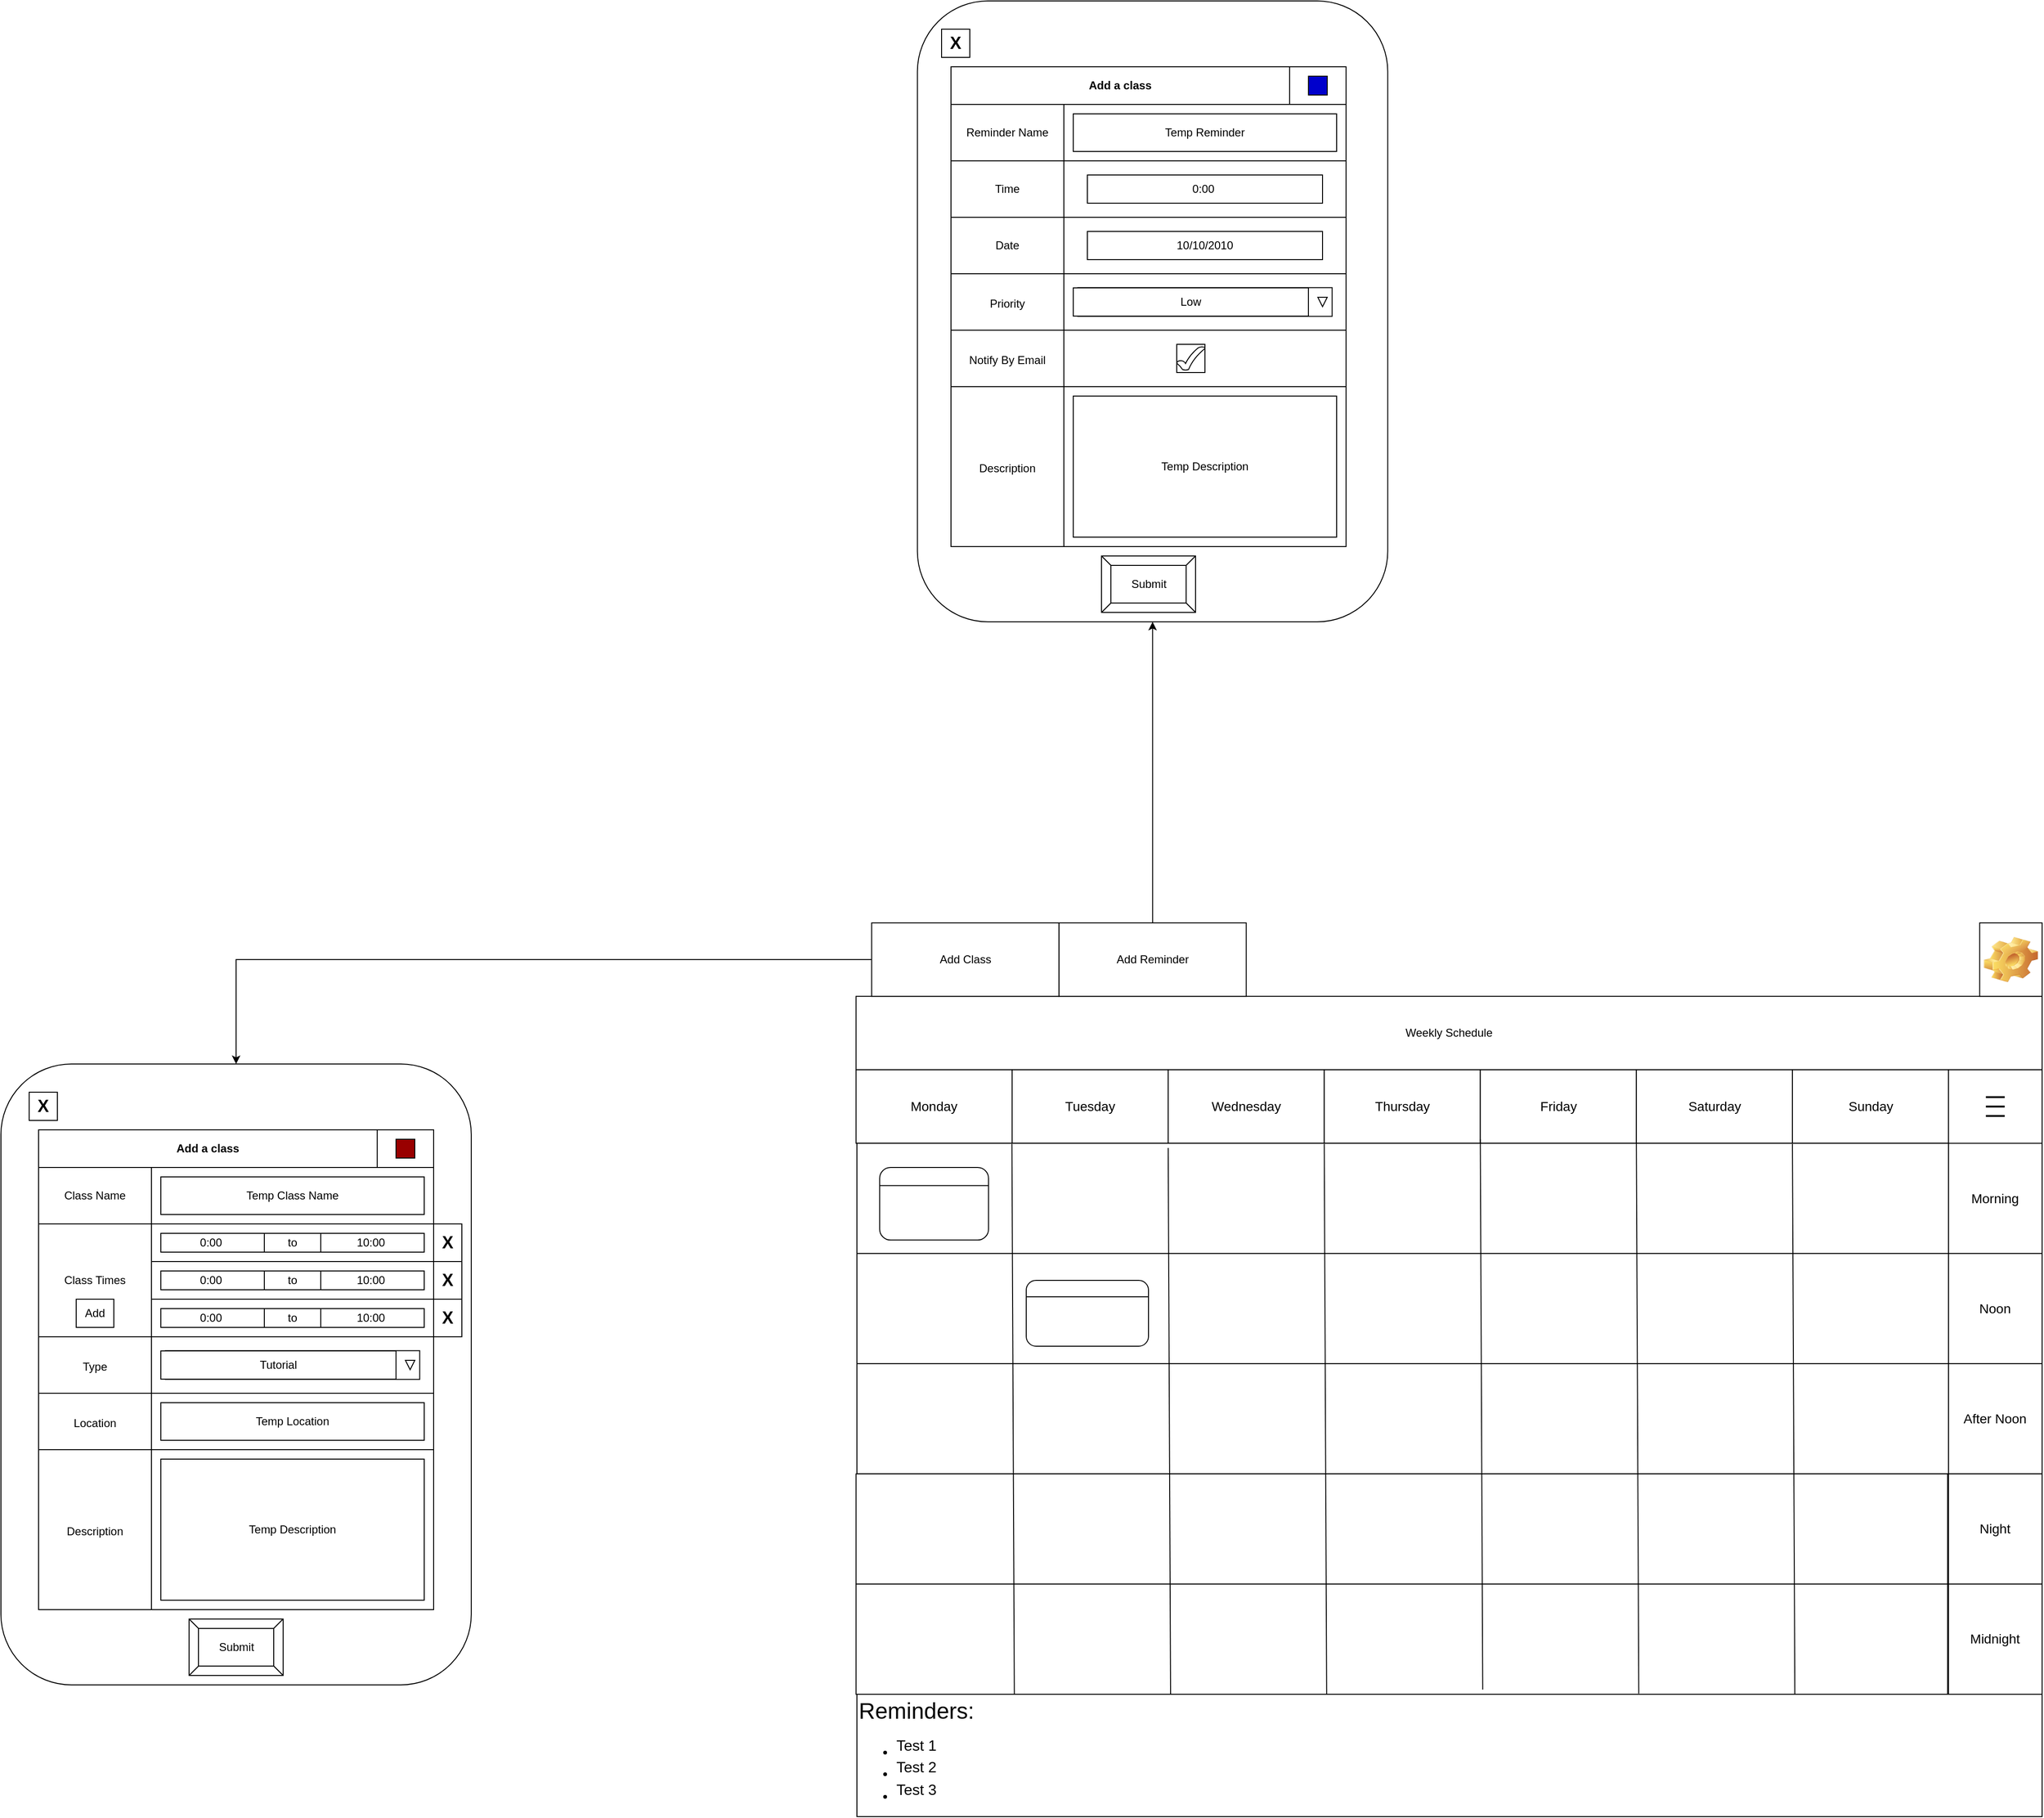 <mxfile version="15.7.3" type="device" pages="2"><diagram id="D3xVkFP1nvmNlvL11ql7" name="Schedule Page"><mxGraphModel dx="4255" dy="3513" grid="1" gridSize="10" guides="1" tooltips="1" connect="1" arrows="1" fold="1" page="1" pageScale="1" pageWidth="850" pageHeight="1100" math="0" shadow="0"><root><mxCell id="0"/><mxCell id="1" parent="0"/><mxCell id="CVpHoQu3VBXy7rCjH5SU-52" value="" style="group" parent="1" vertex="1" connectable="0"><mxGeometry x="-810" y="-1070" width="1460" height="824.28" as="geometry"/></mxCell><mxCell id="CVpHoQu3VBXy7rCjH5SU-3" value="Weekly Schedule" style="rounded=0;whiteSpace=wrap;html=1;" parent="CVpHoQu3VBXy7rCjH5SU-52" vertex="1"><mxGeometry x="199.091" y="78.095" width="1260.909" height="78.095" as="geometry"/></mxCell><mxCell id="CVpHoQu3VBXy7rCjH5SU-5" value="Add Reminder" style="rounded=0;whiteSpace=wrap;html=1;" parent="CVpHoQu3VBXy7rCjH5SU-52" vertex="1"><mxGeometry x="414.773" width="199.091" height="78.095" as="geometry"/></mxCell><mxCell id="CVpHoQu3VBXy7rCjH5SU-6" value="Add Class" style="rounded=0;whiteSpace=wrap;html=1;" parent="CVpHoQu3VBXy7rCjH5SU-52" vertex="1"><mxGeometry x="215.682" width="199.091" height="78.095" as="geometry"/></mxCell><mxCell id="CVpHoQu3VBXy7rCjH5SU-9" value="" style="rounded=0;whiteSpace=wrap;html=1;fontSize=14;align=left;" parent="CVpHoQu3VBXy7rCjH5SU-52" vertex="1"><mxGeometry x="1393.641" width="66.364" height="78.095" as="geometry"/></mxCell><mxCell id="CVpHoQu3VBXy7rCjH5SU-10" value="Monday" style="rounded=0;whiteSpace=wrap;html=1;fontSize=14;align=center;" parent="CVpHoQu3VBXy7rCjH5SU-52" vertex="1"><mxGeometry x="199.091" y="156.19" width="165.909" height="78.095" as="geometry"/></mxCell><mxCell id="CVpHoQu3VBXy7rCjH5SU-11" value="Tuesday" style="rounded=0;whiteSpace=wrap;html=1;fontSize=14;align=center;" parent="CVpHoQu3VBXy7rCjH5SU-52" vertex="1"><mxGeometry x="365" y="156.19" width="165.909" height="78.095" as="geometry"/></mxCell><mxCell id="CVpHoQu3VBXy7rCjH5SU-12" value="Wednesday" style="rounded=0;whiteSpace=wrap;html=1;fontSize=14;align=center;" parent="CVpHoQu3VBXy7rCjH5SU-52" vertex="1"><mxGeometry x="530.909" y="156.19" width="165.909" height="78.095" as="geometry"/></mxCell><mxCell id="CVpHoQu3VBXy7rCjH5SU-13" value="Thursday" style="rounded=0;whiteSpace=wrap;html=1;fontSize=14;align=center;" parent="CVpHoQu3VBXy7rCjH5SU-52" vertex="1"><mxGeometry x="696.818" y="156.19" width="165.909" height="78.095" as="geometry"/></mxCell><mxCell id="CVpHoQu3VBXy7rCjH5SU-14" value="Friday" style="rounded=0;whiteSpace=wrap;html=1;fontSize=14;align=center;" parent="CVpHoQu3VBXy7rCjH5SU-52" vertex="1"><mxGeometry x="862.727" y="156.19" width="165.909" height="78.095" as="geometry"/></mxCell><mxCell id="CVpHoQu3VBXy7rCjH5SU-15" value="Saturday" style="rounded=0;whiteSpace=wrap;html=1;fontSize=14;align=center;" parent="CVpHoQu3VBXy7rCjH5SU-52" vertex="1"><mxGeometry x="1028.636" y="156.19" width="165.909" height="78.095" as="geometry"/></mxCell><mxCell id="CVpHoQu3VBXy7rCjH5SU-16" value="Sunday" style="rounded=0;whiteSpace=wrap;html=1;fontSize=14;align=center;" parent="CVpHoQu3VBXy7rCjH5SU-52" vertex="1"><mxGeometry x="1194.545" y="156.19" width="165.909" height="78.095" as="geometry"/></mxCell><mxCell id="CVpHoQu3VBXy7rCjH5SU-28" value="" style="shape=image;html=1;verticalLabelPosition=bottom;verticalAlign=top;imageAspect=0;image=img/clipart/Gear_128x128.png;fontSize=14;" parent="CVpHoQu3VBXy7rCjH5SU-52" vertex="1"><mxGeometry x="1398.02" y="15" width="57.61" height="48.1" as="geometry"/></mxCell><mxCell id="CVpHoQu3VBXy7rCjH5SU-43" value="" style="rounded=0;whiteSpace=wrap;html=1;fontSize=14;align=center;" parent="CVpHoQu3VBXy7rCjH5SU-52" vertex="1"><mxGeometry x="1360.455" y="156.19" width="99.545" height="663.81" as="geometry"/></mxCell><mxCell id="CVpHoQu3VBXy7rCjH5SU-44" value="Morning" style="rounded=0;whiteSpace=wrap;html=1;fontSize=14;align=center;" parent="CVpHoQu3VBXy7rCjH5SU-52" vertex="1"><mxGeometry x="1360.455" y="234.286" width="99.545" height="117.143" as="geometry"/></mxCell><mxCell id="CVpHoQu3VBXy7rCjH5SU-45" value="Noon" style="rounded=0;whiteSpace=wrap;html=1;fontSize=14;align=center;" parent="CVpHoQu3VBXy7rCjH5SU-52" vertex="1"><mxGeometry x="1360.455" y="351.429" width="99.545" height="117.143" as="geometry"/></mxCell><mxCell id="CVpHoQu3VBXy7rCjH5SU-46" value="After Noon" style="rounded=0;whiteSpace=wrap;html=1;fontSize=14;align=center;" parent="CVpHoQu3VBXy7rCjH5SU-52" vertex="1"><mxGeometry x="1360.455" y="468.571" width="99.545" height="117.143" as="geometry"/></mxCell><mxCell id="CVpHoQu3VBXy7rCjH5SU-47" value="Night" style="rounded=0;whiteSpace=wrap;html=1;fontSize=14;align=center;" parent="CVpHoQu3VBXy7rCjH5SU-52" vertex="1"><mxGeometry x="1360.455" y="585.714" width="99.545" height="117.143" as="geometry"/></mxCell><mxCell id="CVpHoQu3VBXy7rCjH5SU-48" value="Midnight" style="rounded=0;whiteSpace=wrap;html=1;fontSize=14;align=center;" parent="CVpHoQu3VBXy7rCjH5SU-52" vertex="1"><mxGeometry x="1360.455" y="702.857" width="99.545" height="117.143" as="geometry"/></mxCell><mxCell id="CVpHoQu3VBXy7rCjH5SU-53" value="" style="group" parent="CVpHoQu3VBXy7rCjH5SU-52" vertex="1" connectable="0"><mxGeometry x="1400.23" y="180.24" width="20" height="30" as="geometry"/></mxCell><mxCell id="CVpHoQu3VBXy7rCjH5SU-54" value="" style="line;strokeWidth=2;html=1;fontSize=14;align=center;" parent="CVpHoQu3VBXy7rCjH5SU-53" vertex="1"><mxGeometry width="20" height="10" as="geometry"/></mxCell><mxCell id="CVpHoQu3VBXy7rCjH5SU-55" value="" style="line;strokeWidth=2;html=1;fontSize=14;align=center;" parent="CVpHoQu3VBXy7rCjH5SU-53" vertex="1"><mxGeometry y="10" width="20" height="10" as="geometry"/></mxCell><mxCell id="CVpHoQu3VBXy7rCjH5SU-56" value="" style="line;strokeWidth=2;html=1;fontSize=14;align=center;" parent="CVpHoQu3VBXy7rCjH5SU-53" vertex="1"><mxGeometry y="20" width="20" height="10" as="geometry"/></mxCell><mxCell id="CVpHoQu3VBXy7rCjH5SU-89" value="" style="rounded=0;whiteSpace=wrap;html=1;fontSize=14;align=center;" parent="CVpHoQu3VBXy7rCjH5SU-52" vertex="1"><mxGeometry x="200" y="234.29" width="1160.45" height="117.14" as="geometry"/></mxCell><mxCell id="CVpHoQu3VBXy7rCjH5SU-90" value="" style="rounded=0;whiteSpace=wrap;html=1;fontSize=14;align=center;" parent="CVpHoQu3VBXy7rCjH5SU-52" vertex="1"><mxGeometry x="200" y="351.43" width="1160.45" height="117.14" as="geometry"/></mxCell><mxCell id="CVpHoQu3VBXy7rCjH5SU-91" value="" style="rounded=0;whiteSpace=wrap;html=1;fontSize=14;align=center;" parent="CVpHoQu3VBXy7rCjH5SU-52" vertex="1"><mxGeometry x="200" y="468.57" width="1160.45" height="117.14" as="geometry"/></mxCell><mxCell id="CVpHoQu3VBXy7rCjH5SU-92" value="" style="rounded=0;whiteSpace=wrap;html=1;fontSize=14;align=center;" parent="CVpHoQu3VBXy7rCjH5SU-52" vertex="1"><mxGeometry x="199.09" y="585.71" width="1160.45" height="117.14" as="geometry"/></mxCell><mxCell id="CVpHoQu3VBXy7rCjH5SU-93" value="" style="rounded=0;whiteSpace=wrap;html=1;fontSize=14;align=center;" parent="CVpHoQu3VBXy7rCjH5SU-52" vertex="1"><mxGeometry x="199.09" y="702.85" width="1160.45" height="117.14" as="geometry"/></mxCell><mxCell id="CVpHoQu3VBXy7rCjH5SU-94" value="" style="endArrow=none;html=1;rounded=0;fontSize=14;entryX=0.142;entryY=0.006;entryDx=0;entryDy=0;entryPerimeter=0;exitX=0.145;exitY=1;exitDx=0;exitDy=0;exitPerimeter=0;" parent="CVpHoQu3VBXy7rCjH5SU-52" source="CVpHoQu3VBXy7rCjH5SU-93" target="CVpHoQu3VBXy7rCjH5SU-89" edge="1"><mxGeometry width="50" height="50" relative="1" as="geometry"><mxPoint x="580" y="450" as="sourcePoint"/><mxPoint x="630" y="400" as="targetPoint"/></mxGeometry></mxCell><mxCell id="CVpHoQu3VBXy7rCjH5SU-95" value="" style="endArrow=none;html=1;rounded=0;fontSize=14;entryX=0.142;entryY=0.006;entryDx=0;entryDy=0;entryPerimeter=0;exitX=0.145;exitY=1;exitDx=0;exitDy=0;exitPerimeter=0;" parent="CVpHoQu3VBXy7rCjH5SU-52" edge="1"><mxGeometry width="50" height="50" relative="1" as="geometry"><mxPoint x="533.485" y="824.28" as="sourcePoint"/><mxPoint x="530.914" y="239.283" as="targetPoint"/></mxGeometry></mxCell><mxCell id="CVpHoQu3VBXy7rCjH5SU-96" value="" style="endArrow=none;html=1;rounded=0;fontSize=14;entryX=0.142;entryY=0.006;entryDx=0;entryDy=0;entryPerimeter=0;exitX=0.145;exitY=1;exitDx=0;exitDy=0;exitPerimeter=0;" parent="CVpHoQu3VBXy7rCjH5SU-52" edge="1"><mxGeometry width="50" height="50" relative="1" as="geometry"><mxPoint x="699.385" y="820.0" as="sourcePoint"/><mxPoint x="696.814" y="235.003" as="targetPoint"/></mxGeometry></mxCell><mxCell id="CVpHoQu3VBXy7rCjH5SU-97" value="" style="endArrow=none;html=1;rounded=0;fontSize=14;entryX=0.142;entryY=0.006;entryDx=0;entryDy=0;entryPerimeter=0;exitX=0.145;exitY=1;exitDx=0;exitDy=0;exitPerimeter=0;" parent="CVpHoQu3VBXy7rCjH5SU-52" edge="1"><mxGeometry width="50" height="50" relative="1" as="geometry"><mxPoint x="865.295" y="815" as="sourcePoint"/><mxPoint x="862.724" y="230.003" as="targetPoint"/></mxGeometry></mxCell><mxCell id="CVpHoQu3VBXy7rCjH5SU-98" value="" style="endArrow=none;html=1;rounded=0;fontSize=14;entryX=0.142;entryY=0.006;entryDx=0;entryDy=0;entryPerimeter=0;exitX=0.145;exitY=1;exitDx=0;exitDy=0;exitPerimeter=0;" parent="CVpHoQu3VBXy7rCjH5SU-52" edge="1"><mxGeometry width="50" height="50" relative="1" as="geometry"><mxPoint x="1031.205" y="819.28" as="sourcePoint"/><mxPoint x="1028.634" y="234.283" as="targetPoint"/></mxGeometry></mxCell><mxCell id="CVpHoQu3VBXy7rCjH5SU-99" value="" style="endArrow=none;html=1;rounded=0;fontSize=14;entryX=0.142;entryY=0.006;entryDx=0;entryDy=0;entryPerimeter=0;exitX=0.145;exitY=1;exitDx=0;exitDy=0;exitPerimeter=0;" parent="CVpHoQu3VBXy7rCjH5SU-52" edge="1"><mxGeometry width="50" height="50" relative="1" as="geometry"><mxPoint x="1197.115" y="820" as="sourcePoint"/><mxPoint x="1194.544" y="235.003" as="targetPoint"/></mxGeometry></mxCell><mxCell id="CVpHoQu3VBXy7rCjH5SU-40" value="" style="group" parent="CVpHoQu3VBXy7rCjH5SU-52" vertex="1" connectable="0"><mxGeometry x="224.19" y="260" width="115.71" height="77.14" as="geometry"/></mxCell><mxCell id="CVpHoQu3VBXy7rCjH5SU-41" value="" style="rounded=1;whiteSpace=wrap;html=1;fontSize=14;align=center;" parent="CVpHoQu3VBXy7rCjH5SU-40" vertex="1"><mxGeometry width="115.71" height="77.14" as="geometry"/></mxCell><mxCell id="CVpHoQu3VBXy7rCjH5SU-42" value="" style="endArrow=none;html=1;rounded=0;fontSize=14;entryX=1;entryY=0.25;entryDx=0;entryDy=0;exitX=0;exitY=0.25;exitDx=0;exitDy=0;" parent="CVpHoQu3VBXy7rCjH5SU-40" source="CVpHoQu3VBXy7rCjH5SU-41" target="CVpHoQu3VBXy7rCjH5SU-41" edge="1"><mxGeometry width="50" height="50" relative="1" as="geometry"><mxPoint x="44.998" y="552.837" as="sourcePoint"/><mxPoint x="109.282" y="488.553" as="targetPoint"/></mxGeometry></mxCell><mxCell id="CVpHoQu3VBXy7rCjH5SU-39" value="" style="group" parent="CVpHoQu3VBXy7rCjH5SU-52" vertex="1" connectable="0"><mxGeometry x="380" y="380" width="130" height="70" as="geometry"/></mxCell><mxCell id="CVpHoQu3VBXy7rCjH5SU-35" value="" style="rounded=1;whiteSpace=wrap;html=1;fontSize=14;align=center;" parent="CVpHoQu3VBXy7rCjH5SU-39" vertex="1"><mxGeometry width="130" height="70" as="geometry"/></mxCell><mxCell id="CVpHoQu3VBXy7rCjH5SU-37" value="" style="endArrow=none;html=1;rounded=0;fontSize=14;entryX=1;entryY=0.25;entryDx=0;entryDy=0;exitX=0;exitY=0.25;exitDx=0;exitDy=0;" parent="CVpHoQu3VBXy7rCjH5SU-39" source="CVpHoQu3VBXy7rCjH5SU-35" target="CVpHoQu3VBXy7rCjH5SU-35" edge="1"><mxGeometry width="50" height="50" relative="1" as="geometry"><mxPoint x="50.556" y="501.667" as="sourcePoint"/><mxPoint x="122.778" y="443.333" as="targetPoint"/></mxGeometry></mxCell><mxCell id="xBKMDl2nyk3BizJY472o-1" style="edgeStyle=orthogonalEdgeStyle;rounded=0;orthogonalLoop=1;jettySize=auto;html=1;entryX=0.5;entryY=0;entryDx=0;entryDy=0;" parent="1" source="CVpHoQu3VBXy7rCjH5SU-6" target="xBKMDl2nyk3BizJY472o-2" edge="1"><mxGeometry relative="1" as="geometry"><mxPoint x="-1540" y="-970" as="targetPoint"/></mxGeometry></mxCell><mxCell id="xBKMDl2nyk3BizJY472o-2" value="" style="rounded=1;whiteSpace=wrap;html=1;" parent="1" vertex="1"><mxGeometry x="-1520" y="-920" width="500" height="660" as="geometry"/></mxCell><mxCell id="xBKMDl2nyk3BizJY472o-6" value="&lt;b&gt;Add a class&lt;/b&gt;" style="rounded=0;whiteSpace=wrap;html=1;" parent="1" vertex="1"><mxGeometry x="-1480" y="-850" width="360" height="40" as="geometry"/></mxCell><mxCell id="xBKMDl2nyk3BizJY472o-7" value="Class Name" style="rounded=0;whiteSpace=wrap;html=1;" parent="1" vertex="1"><mxGeometry x="-1480" y="-810" width="120" height="60" as="geometry"/></mxCell><mxCell id="xBKMDl2nyk3BizJY472o-10" value="" style="verticalLabelPosition=bottom;verticalAlign=top;html=1;shape=mxgraph.basic.frame;dx=10;" parent="1" vertex="1"><mxGeometry x="-1360" y="-810" width="300" height="60" as="geometry"/></mxCell><mxCell id="xBKMDl2nyk3BizJY472o-11" value="Temp Class Name" style="rounded=0;whiteSpace=wrap;html=1;" parent="1" vertex="1"><mxGeometry x="-1350" y="-800" width="280" height="40" as="geometry"/></mxCell><mxCell id="xBKMDl2nyk3BizJY472o-12" value="Class Times" style="rounded=0;whiteSpace=wrap;html=1;" parent="1" vertex="1"><mxGeometry x="-1480" y="-750" width="120" height="120" as="geometry"/></mxCell><mxCell id="xBKMDl2nyk3BizJY472o-21" value="" style="group" parent="1" vertex="1" connectable="0"><mxGeometry x="-1360" y="-750" width="360" height="40" as="geometry"/></mxCell><mxCell id="xBKMDl2nyk3BizJY472o-13" value="" style="verticalLabelPosition=bottom;verticalAlign=top;html=1;shape=mxgraph.basic.frame;dx=10;" parent="xBKMDl2nyk3BizJY472o-21" vertex="1"><mxGeometry width="300" height="40" as="geometry"/></mxCell><mxCell id="xBKMDl2nyk3BizJY472o-18" value="0:00&amp;nbsp;" style="rounded=0;whiteSpace=wrap;html=1;" parent="xBKMDl2nyk3BizJY472o-21" vertex="1"><mxGeometry x="10" y="10" width="110" height="20" as="geometry"/></mxCell><mxCell id="xBKMDl2nyk3BizJY472o-19" value="to&lt;span style=&quot;color: rgba(0 , 0 , 0 , 0) ; font-family: monospace ; font-size: 0px&quot;&gt;%3CmxGraphModel%3E%3Croot%3E%3CmxCell%20id%3D%220%22%2F%3E%3CmxCell%20id%3D%221%22%20parent%3D%220%22%2F%3E%3CmxCell%20id%3D%222%22%20value%3D%220%3A00%26amp%3Bnbsp%3B%22%20style%3D%22rounded%3D0%3BwhiteSpace%3Dwrap%3Bhtml%3D1%3B%22%20vertex%3D%221%22%20parent%3D%221%22%3E%3CmxGeometry%20x%3D%22-1350%22%20y%3D%22-770%22%20width%3D%22110%22%20height%3D%2220%22%20as%3D%22geometry%22%2F%3E%3C%2FmxCell%3E%3C%2Froot%3E%3C%2FmxGraphModel%3E&lt;/span&gt;" style="rounded=0;whiteSpace=wrap;html=1;" parent="xBKMDl2nyk3BizJY472o-21" vertex="1"><mxGeometry x="120" y="10" width="60" height="20" as="geometry"/></mxCell><mxCell id="xBKMDl2nyk3BizJY472o-20" value="10:00&amp;nbsp;" style="rounded=0;whiteSpace=wrap;html=1;" parent="xBKMDl2nyk3BizJY472o-21" vertex="1"><mxGeometry x="180" y="10" width="110" height="20" as="geometry"/></mxCell><mxCell id="xBKMDl2nyk3BizJY472o-22" value="" style="group" parent="1" vertex="1" connectable="0"><mxGeometry x="-1360" y="-710" width="300" height="40" as="geometry"/></mxCell><mxCell id="xBKMDl2nyk3BizJY472o-23" value="" style="verticalLabelPosition=bottom;verticalAlign=top;html=1;shape=mxgraph.basic.frame;dx=10;" parent="xBKMDl2nyk3BizJY472o-22" vertex="1"><mxGeometry width="300" height="40" as="geometry"/></mxCell><mxCell id="xBKMDl2nyk3BizJY472o-24" value="0:00&amp;nbsp;" style="rounded=0;whiteSpace=wrap;html=1;" parent="xBKMDl2nyk3BizJY472o-22" vertex="1"><mxGeometry x="10" y="10" width="110" height="20" as="geometry"/></mxCell><mxCell id="xBKMDl2nyk3BizJY472o-25" value="to&lt;span style=&quot;color: rgba(0 , 0 , 0 , 0) ; font-family: monospace ; font-size: 0px&quot;&gt;%3CmxGraphModel%3E%3Croot%3E%3CmxCell%20id%3D%220%22%2F%3E%3CmxCell%20id%3D%221%22%20parent%3D%220%22%2F%3E%3CmxCell%20id%3D%222%22%20value%3D%220%3A00%26amp%3Bnbsp%3B%22%20style%3D%22rounded%3D0%3BwhiteSpace%3Dwrap%3Bhtml%3D1%3B%22%20vertex%3D%221%22%20parent%3D%221%22%3E%3CmxGeometry%20x%3D%22-1350%22%20y%3D%22-770%22%20width%3D%22110%22%20height%3D%2220%22%20as%3D%22geometry%22%2F%3E%3C%2FmxCell%3E%3C%2Froot%3E%3C%2FmxGraphModel%3E&lt;/span&gt;" style="rounded=0;whiteSpace=wrap;html=1;" parent="xBKMDl2nyk3BizJY472o-22" vertex="1"><mxGeometry x="120" y="10" width="60" height="20" as="geometry"/></mxCell><mxCell id="xBKMDl2nyk3BizJY472o-26" value="10:00&amp;nbsp;" style="rounded=0;whiteSpace=wrap;html=1;" parent="xBKMDl2nyk3BizJY472o-22" vertex="1"><mxGeometry x="180" y="10" width="110" height="20" as="geometry"/></mxCell><mxCell id="xBKMDl2nyk3BizJY472o-27" value="" style="group" parent="1" vertex="1" connectable="0"><mxGeometry x="-1360" y="-670" width="300" height="40" as="geometry"/></mxCell><mxCell id="xBKMDl2nyk3BizJY472o-28" value="" style="verticalLabelPosition=bottom;verticalAlign=top;html=1;shape=mxgraph.basic.frame;dx=10;" parent="xBKMDl2nyk3BizJY472o-27" vertex="1"><mxGeometry width="300" height="40" as="geometry"/></mxCell><mxCell id="xBKMDl2nyk3BizJY472o-29" value="0:00&amp;nbsp;" style="rounded=0;whiteSpace=wrap;html=1;" parent="xBKMDl2nyk3BizJY472o-27" vertex="1"><mxGeometry x="10" y="10" width="110" height="20" as="geometry"/></mxCell><mxCell id="xBKMDl2nyk3BizJY472o-30" value="to&lt;span style=&quot;color: rgba(0 , 0 , 0 , 0) ; font-family: monospace ; font-size: 0px&quot;&gt;%3CmxGraphModel%3E%3Croot%3E%3CmxCell%20id%3D%220%22%2F%3E%3CmxCell%20id%3D%221%22%20parent%3D%220%22%2F%3E%3CmxCell%20id%3D%222%22%20value%3D%220%3A00%26amp%3Bnbsp%3B%22%20style%3D%22rounded%3D0%3BwhiteSpace%3Dwrap%3Bhtml%3D1%3B%22%20vertex%3D%221%22%20parent%3D%221%22%3E%3CmxGeometry%20x%3D%22-1350%22%20y%3D%22-770%22%20width%3D%22110%22%20height%3D%2220%22%20as%3D%22geometry%22%2F%3E%3C%2FmxCell%3E%3C%2Froot%3E%3C%2FmxGraphModel%3E&lt;/span&gt;" style="rounded=0;whiteSpace=wrap;html=1;" parent="xBKMDl2nyk3BizJY472o-27" vertex="1"><mxGeometry x="120" y="10" width="60" height="20" as="geometry"/></mxCell><mxCell id="xBKMDl2nyk3BizJY472o-31" value="10:00&amp;nbsp;" style="rounded=0;whiteSpace=wrap;html=1;" parent="xBKMDl2nyk3BizJY472o-27" vertex="1"><mxGeometry x="180" y="10" width="110" height="20" as="geometry"/></mxCell><mxCell id="xBKMDl2nyk3BizJY472o-33" value="Add" style="rounded=0;whiteSpace=wrap;html=1;" parent="1" vertex="1"><mxGeometry x="-1440" y="-670" width="40" height="30" as="geometry"/></mxCell><mxCell id="xBKMDl2nyk3BizJY472o-34" value="&lt;font style=&quot;font-size: 18px&quot;&gt;&lt;b&gt;X&lt;/b&gt;&lt;/font&gt;" style="rounded=0;whiteSpace=wrap;html=1;" parent="1" vertex="1"><mxGeometry x="-1060" y="-750" width="30" height="40" as="geometry"/></mxCell><mxCell id="xBKMDl2nyk3BizJY472o-35" value="&lt;font style=&quot;font-size: 18px&quot;&gt;&lt;b&gt;X&lt;/b&gt;&lt;/font&gt;" style="rounded=0;whiteSpace=wrap;html=1;" parent="1" vertex="1"><mxGeometry x="-1060" y="-710" width="30" height="40" as="geometry"/></mxCell><mxCell id="xBKMDl2nyk3BizJY472o-36" value="&lt;font style=&quot;font-size: 18px&quot;&gt;&lt;b&gt;X&lt;/b&gt;&lt;/font&gt;" style="rounded=0;whiteSpace=wrap;html=1;" parent="1" vertex="1"><mxGeometry x="-1060" y="-670" width="30" height="40" as="geometry"/></mxCell><mxCell id="xBKMDl2nyk3BizJY472o-37" value="&lt;font style=&quot;font-size: 12px&quot;&gt;Type&lt;/font&gt;" style="rounded=0;whiteSpace=wrap;html=1;fontSize=18;" parent="1" vertex="1"><mxGeometry x="-1480" y="-630" width="120" height="60" as="geometry"/></mxCell><mxCell id="xBKMDl2nyk3BizJY472o-40" value="" style="verticalLabelPosition=bottom;verticalAlign=top;html=1;shape=mxgraph.basic.frame;dx=14.79;fontSize=12;" parent="1" vertex="1"><mxGeometry x="-1360" y="-630" width="300" height="60" as="geometry"/></mxCell><mxCell id="xBKMDl2nyk3BizJY472o-41" value="Tutorial" style="rounded=0;whiteSpace=wrap;html=1;fontSize=12;" parent="1" vertex="1"><mxGeometry x="-1350" y="-615" width="250" height="30" as="geometry"/></mxCell><mxCell id="xBKMDl2nyk3BizJY472o-45" value="" style="verticalLabelPosition=bottom;verticalAlign=top;html=1;shape=mxgraph.basic.acute_triangle;dx=0.5;fontSize=12;direction=west;" parent="1" vertex="1"><mxGeometry x="-1090" y="-605" width="10" height="10" as="geometry"/></mxCell><mxCell id="xBKMDl2nyk3BizJY472o-47" value="&lt;font style=&quot;font-size: 12px&quot;&gt;Location&lt;/font&gt;" style="rounded=0;whiteSpace=wrap;html=1;fontSize=18;" parent="1" vertex="1"><mxGeometry x="-1480" y="-570" width="120" height="60" as="geometry"/></mxCell><mxCell id="xBKMDl2nyk3BizJY472o-48" value="" style="verticalLabelPosition=bottom;verticalAlign=top;html=1;shape=mxgraph.basic.frame;dx=10;" parent="1" vertex="1"><mxGeometry x="-1360" y="-570" width="300" height="60" as="geometry"/></mxCell><mxCell id="xBKMDl2nyk3BizJY472o-49" value="Temp Location" style="rounded=0;whiteSpace=wrap;html=1;" parent="1" vertex="1"><mxGeometry x="-1350" y="-560" width="280" height="40" as="geometry"/></mxCell><mxCell id="xBKMDl2nyk3BizJY472o-50" value="&lt;font style=&quot;font-size: 12px&quot;&gt;Description&lt;/font&gt;" style="rounded=0;whiteSpace=wrap;html=1;fontSize=18;" parent="1" vertex="1"><mxGeometry x="-1480" y="-510" width="120" height="170" as="geometry"/></mxCell><mxCell id="xBKMDl2nyk3BizJY472o-51" value="" style="verticalLabelPosition=bottom;verticalAlign=top;html=1;shape=mxgraph.basic.frame;dx=10;" parent="1" vertex="1"><mxGeometry x="-1360" y="-510" width="300" height="170" as="geometry"/></mxCell><mxCell id="xBKMDl2nyk3BizJY472o-52" value="Temp Description" style="rounded=0;whiteSpace=wrap;html=1;" parent="1" vertex="1"><mxGeometry x="-1350" y="-500" width="280" height="150" as="geometry"/></mxCell><mxCell id="xBKMDl2nyk3BizJY472o-53" value="Submit" style="labelPosition=center;verticalLabelPosition=middle;align=center;html=1;shape=mxgraph.basic.button;dx=10;fontSize=12;" parent="1" vertex="1"><mxGeometry x="-1320" y="-330" width="100" height="60" as="geometry"/></mxCell><mxCell id="xBKMDl2nyk3BizJY472o-54" value="&lt;font style=&quot;font-size: 18px&quot;&gt;&lt;b&gt;X&lt;/b&gt;&lt;/font&gt;" style="rounded=0;whiteSpace=wrap;html=1;" parent="1" vertex="1"><mxGeometry x="-1490" y="-890" width="30" height="30" as="geometry"/></mxCell><mxCell id="xBKMDl2nyk3BizJY472o-55" value="" style="rounded=1;whiteSpace=wrap;html=1;" parent="1" vertex="1"><mxGeometry x="-545.68" y="-2050" width="500" height="660" as="geometry"/></mxCell><mxCell id="xBKMDl2nyk3BizJY472o-57" value="Reminder Name" style="rounded=0;whiteSpace=wrap;html=1;" parent="1" vertex="1"><mxGeometry x="-510" y="-1940" width="120" height="60" as="geometry"/></mxCell><mxCell id="xBKMDl2nyk3BizJY472o-58" value="" style="verticalLabelPosition=bottom;verticalAlign=top;html=1;shape=mxgraph.basic.frame;dx=10;" parent="1" vertex="1"><mxGeometry x="-390" y="-1940" width="300" height="60" as="geometry"/></mxCell><mxCell id="xBKMDl2nyk3BizJY472o-59" value="Temp Reminder" style="rounded=0;whiteSpace=wrap;html=1;" parent="1" vertex="1"><mxGeometry x="-380" y="-1930" width="280" height="40" as="geometry"/></mxCell><mxCell id="xBKMDl2nyk3BizJY472o-60" value="Time" style="rounded=0;whiteSpace=wrap;html=1;" parent="1" vertex="1"><mxGeometry x="-510" y="-1880" width="120" height="60" as="geometry"/></mxCell><mxCell id="xBKMDl2nyk3BizJY472o-61" value="" style="group" parent="1" vertex="1" connectable="0"><mxGeometry x="-390" y="-1880" width="300" height="60" as="geometry"/></mxCell><mxCell id="xBKMDl2nyk3BizJY472o-95" value="" style="rounded=0;whiteSpace=wrap;html=1;fontSize=12;" parent="xBKMDl2nyk3BizJY472o-61" vertex="1"><mxGeometry width="300" height="60" as="geometry"/></mxCell><mxCell id="xBKMDl2nyk3BizJY472o-63" value="0:00&amp;nbsp;" style="rounded=0;whiteSpace=wrap;html=1;" parent="xBKMDl2nyk3BizJY472o-61" vertex="1"><mxGeometry x="25" y="15" width="250" height="30" as="geometry"/></mxCell><mxCell id="xBKMDl2nyk3BizJY472o-80" value="&lt;font style=&quot;font-size: 12px&quot;&gt;Priority&lt;/font&gt;" style="rounded=0;whiteSpace=wrap;html=1;fontSize=18;" parent="1" vertex="1"><mxGeometry x="-510" y="-1760" width="120" height="60" as="geometry"/></mxCell><mxCell id="xBKMDl2nyk3BizJY472o-81" value="" style="verticalLabelPosition=bottom;verticalAlign=top;html=1;shape=mxgraph.basic.frame;dx=14.79;fontSize=12;" parent="1" vertex="1"><mxGeometry x="-390" y="-1760" width="300" height="60" as="geometry"/></mxCell><mxCell id="xBKMDl2nyk3BizJY472o-82" value="Low" style="rounded=0;whiteSpace=wrap;html=1;fontSize=12;" parent="1" vertex="1"><mxGeometry x="-380" y="-1745" width="250" height="30" as="geometry"/></mxCell><mxCell id="xBKMDl2nyk3BizJY472o-83" value="" style="verticalLabelPosition=bottom;verticalAlign=top;html=1;shape=mxgraph.basic.acute_triangle;dx=0.5;fontSize=12;direction=west;" parent="1" vertex="1"><mxGeometry x="-120" y="-1735" width="10" height="10" as="geometry"/></mxCell><mxCell id="xBKMDl2nyk3BizJY472o-84" value="&lt;font style=&quot;font-size: 12px&quot;&gt;Notify By Email&lt;/font&gt;" style="rounded=0;whiteSpace=wrap;html=1;fontSize=18;" parent="1" vertex="1"><mxGeometry x="-510" y="-1700" width="120" height="60" as="geometry"/></mxCell><mxCell id="xBKMDl2nyk3BizJY472o-87" value="&lt;font style=&quot;font-size: 12px&quot;&gt;Description&lt;/font&gt;" style="rounded=0;whiteSpace=wrap;html=1;fontSize=18;" parent="1" vertex="1"><mxGeometry x="-510" y="-1640" width="120" height="170" as="geometry"/></mxCell><mxCell id="xBKMDl2nyk3BizJY472o-88" value="" style="verticalLabelPosition=bottom;verticalAlign=top;html=1;shape=mxgraph.basic.frame;dx=10;" parent="1" vertex="1"><mxGeometry x="-390" y="-1640" width="300" height="170" as="geometry"/></mxCell><mxCell id="xBKMDl2nyk3BizJY472o-89" value="Temp Description" style="rounded=0;whiteSpace=wrap;html=1;" parent="1" vertex="1"><mxGeometry x="-380" y="-1630" width="280" height="150" as="geometry"/></mxCell><mxCell id="xBKMDl2nyk3BizJY472o-90" value="Submit" style="labelPosition=center;verticalLabelPosition=middle;align=center;html=1;shape=mxgraph.basic.button;dx=10;fontSize=12;" parent="1" vertex="1"><mxGeometry x="-350" y="-1460" width="100" height="60" as="geometry"/></mxCell><mxCell id="xBKMDl2nyk3BizJY472o-91" value="&lt;font style=&quot;font-size: 18px&quot;&gt;&lt;b&gt;X&lt;/b&gt;&lt;/font&gt;" style="rounded=0;whiteSpace=wrap;html=1;" parent="1" vertex="1"><mxGeometry x="-520" y="-2020" width="30" height="30" as="geometry"/></mxCell><mxCell id="xBKMDl2nyk3BizJY472o-92" style="edgeStyle=orthogonalEdgeStyle;rounded=0;orthogonalLoop=1;jettySize=auto;html=1;entryX=0.5;entryY=1;entryDx=0;entryDy=0;fontSize=12;" parent="1" source="CVpHoQu3VBXy7rCjH5SU-5" target="xBKMDl2nyk3BizJY472o-55" edge="1"><mxGeometry relative="1" as="geometry"/></mxCell><mxCell id="xBKMDl2nyk3BizJY472o-96" value="Date" style="rounded=0;whiteSpace=wrap;html=1;" parent="1" vertex="1"><mxGeometry x="-510" y="-1820" width="120" height="60" as="geometry"/></mxCell><mxCell id="xBKMDl2nyk3BizJY472o-97" value="" style="group" parent="1" vertex="1" connectable="0"><mxGeometry x="-390" y="-1820" width="300" height="60" as="geometry"/></mxCell><mxCell id="xBKMDl2nyk3BizJY472o-98" value="" style="rounded=0;whiteSpace=wrap;html=1;fontSize=12;" parent="xBKMDl2nyk3BizJY472o-97" vertex="1"><mxGeometry width="300" height="60" as="geometry"/></mxCell><mxCell id="xBKMDl2nyk3BizJY472o-99" value="10/10/2010" style="rounded=0;whiteSpace=wrap;html=1;" parent="xBKMDl2nyk3BizJY472o-97" vertex="1"><mxGeometry x="25" y="15" width="250" height="30" as="geometry"/></mxCell><mxCell id="xBKMDl2nyk3BizJY472o-100" value="" style="rounded=0;whiteSpace=wrap;html=1;fontSize=12;" parent="1" vertex="1"><mxGeometry x="-390" y="-1700" width="300" height="60" as="geometry"/></mxCell><mxCell id="xBKMDl2nyk3BizJY472o-101" value="" style="rounded=0;whiteSpace=wrap;html=1;fontSize=12;" parent="1" vertex="1"><mxGeometry x="-270" y="-1685" width="30" height="30" as="geometry"/></mxCell><mxCell id="xBKMDl2nyk3BizJY472o-102" value="" style="verticalLabelPosition=bottom;verticalAlign=top;html=1;shape=mxgraph.basic.tick;fontSize=12;" parent="1" vertex="1"><mxGeometry x="-270" y="-1682.5" width="30" height="25" as="geometry"/></mxCell><mxCell id="xBKMDl2nyk3BizJY472o-105" value="" style="rounded=0;whiteSpace=wrap;html=1;fontSize=12;" parent="1" vertex="1"><mxGeometry x="-1120" y="-850" width="60" height="40" as="geometry"/></mxCell><mxCell id="xBKMDl2nyk3BizJY472o-106" value="" style="rounded=0;whiteSpace=wrap;html=1;fontSize=12;fillColor=#990000;" parent="1" vertex="1"><mxGeometry x="-1100" y="-840" width="20" height="20" as="geometry"/></mxCell><mxCell id="xBKMDl2nyk3BizJY472o-110" value="&lt;b&gt;Add a class&lt;/b&gt;" style="rounded=0;whiteSpace=wrap;html=1;" parent="1" vertex="1"><mxGeometry x="-510" y="-1980" width="360" height="40" as="geometry"/></mxCell><mxCell id="xBKMDl2nyk3BizJY472o-111" value="" style="rounded=0;whiteSpace=wrap;html=1;fontSize=12;" parent="1" vertex="1"><mxGeometry x="-150" y="-1980" width="60" height="40" as="geometry"/></mxCell><mxCell id="xBKMDl2nyk3BizJY472o-112" value="" style="rounded=0;whiteSpace=wrap;html=1;fontSize=12;fillColor=#0000CC;" parent="1" vertex="1"><mxGeometry x="-130" y="-1970" width="20" height="20" as="geometry"/></mxCell><mxCell id="CVpHoQu3VBXy7rCjH5SU-2" value="&lt;div&gt;&lt;span style=&quot;font-size: 24px&quot;&gt;Reminders:&lt;/span&gt;&lt;/div&gt;&lt;ul&gt;&lt;li&gt;&lt;sup&gt;&lt;font size=&quot;3&quot;&gt;Test 1&lt;/font&gt;&lt;/sup&gt;&lt;/li&gt;&lt;li&gt;&lt;sup&gt;&lt;font size=&quot;3&quot;&gt;Test 2&lt;/font&gt;&lt;/sup&gt;&lt;/li&gt;&lt;li&gt;&lt;sup&gt;&lt;font size=&quot;3&quot;&gt;Test 3&lt;/font&gt;&lt;/sup&gt;&lt;/li&gt;&lt;/ul&gt;" style="rounded=0;whiteSpace=wrap;html=1;align=left;" parent="1" vertex="1"><mxGeometry x="-610" y="-250.01" width="1260" height="130.01" as="geometry"/></mxCell></root></mxGraphModel></diagram><diagram id="UZD8G9sXQuh5ombuTVpv" name="Login Page"><mxGraphModel dx="3558" dy="1441" grid="1" gridSize="10" guides="1" tooltips="1" connect="1" arrows="1" fold="1" page="1" pageScale="1" pageWidth="850" pageHeight="1100" math="0" shadow="0"><root><mxCell id="fzo-RtjjUHubnc_h-pY--0"/><mxCell id="fzo-RtjjUHubnc_h-pY--1" parent="fzo-RtjjUHubnc_h-pY--0"/><mxCell id="fzo-RtjjUHubnc_h-pY--2" value="Alvaro's Super Epic Page" style="rounded=0;whiteSpace=wrap;html=1;align=center;" vertex="1" parent="fzo-RtjjUHubnc_h-pY--1"><mxGeometry x="-825" y="40" width="1650" height="60" as="geometry"/></mxCell><mxCell id="fzo-RtjjUHubnc_h-pY--3" value="" style="rounded=1;whiteSpace=wrap;html=1;" vertex="1" parent="fzo-RtjjUHubnc_h-pY--1"><mxGeometry x="-230" y="200" width="460" height="580" as="geometry"/></mxCell><mxCell id="fzo-RtjjUHubnc_h-pY--4" value="&lt;font style=&quot;font-size: 24px&quot;&gt;Loging&lt;/font&gt;" style="text;html=1;strokeColor=none;fillColor=none;align=center;verticalAlign=middle;whiteSpace=wrap;rounded=0;" vertex="1" parent="fzo-RtjjUHubnc_h-pY--1"><mxGeometry x="-80" y="230" width="160" height="50" as="geometry"/></mxCell><mxCell id="fzo-RtjjUHubnc_h-pY--5" value="&lt;font style=&quot;font-size: 18px&quot;&gt;User&lt;/font&gt;" style="text;html=1;strokeColor=none;fillColor=none;align=center;verticalAlign=middle;whiteSpace=wrap;rounded=0;" vertex="1" parent="fzo-RtjjUHubnc_h-pY--1"><mxGeometry x="-200" y="430" width="160" height="40" as="geometry"/></mxCell><mxCell id="fzo-RtjjUHubnc_h-pY--7" value="" style="verticalLabelPosition=bottom;verticalAlign=top;html=1;shape=mxgraph.basic.frame;dx=10;fontSize=24;" vertex="1" parent="fzo-RtjjUHubnc_h-pY--1"><mxGeometry x="-20" y="425" width="190" height="50" as="geometry"/></mxCell><mxCell id="fzo-RtjjUHubnc_h-pY--9" value="&lt;font style=&quot;font-size: 18px&quot;&gt;Password&lt;/font&gt;" style="text;html=1;strokeColor=none;fillColor=none;align=center;verticalAlign=middle;whiteSpace=wrap;rounded=0;" vertex="1" parent="fzo-RtjjUHubnc_h-pY--1"><mxGeometry x="-200" y="505" width="160" height="40" as="geometry"/></mxCell><mxCell id="fzo-RtjjUHubnc_h-pY--10" value="" style="verticalLabelPosition=bottom;verticalAlign=top;html=1;shape=mxgraph.basic.frame;dx=10;fontSize=24;" vertex="1" parent="fzo-RtjjUHubnc_h-pY--1"><mxGeometry x="-20" y="500" width="190" height="50" as="geometry"/></mxCell><mxCell id="fzo-RtjjUHubnc_h-pY--11" value="Submit" style="labelPosition=center;verticalLabelPosition=middle;align=center;html=1;shape=mxgraph.basic.button;dx=10;fontSize=18;" vertex="1" parent="fzo-RtjjUHubnc_h-pY--1"><mxGeometry x="-50" y="680" width="100" height="60" as="geometry"/></mxCell></root></mxGraphModel></diagram></mxfile>